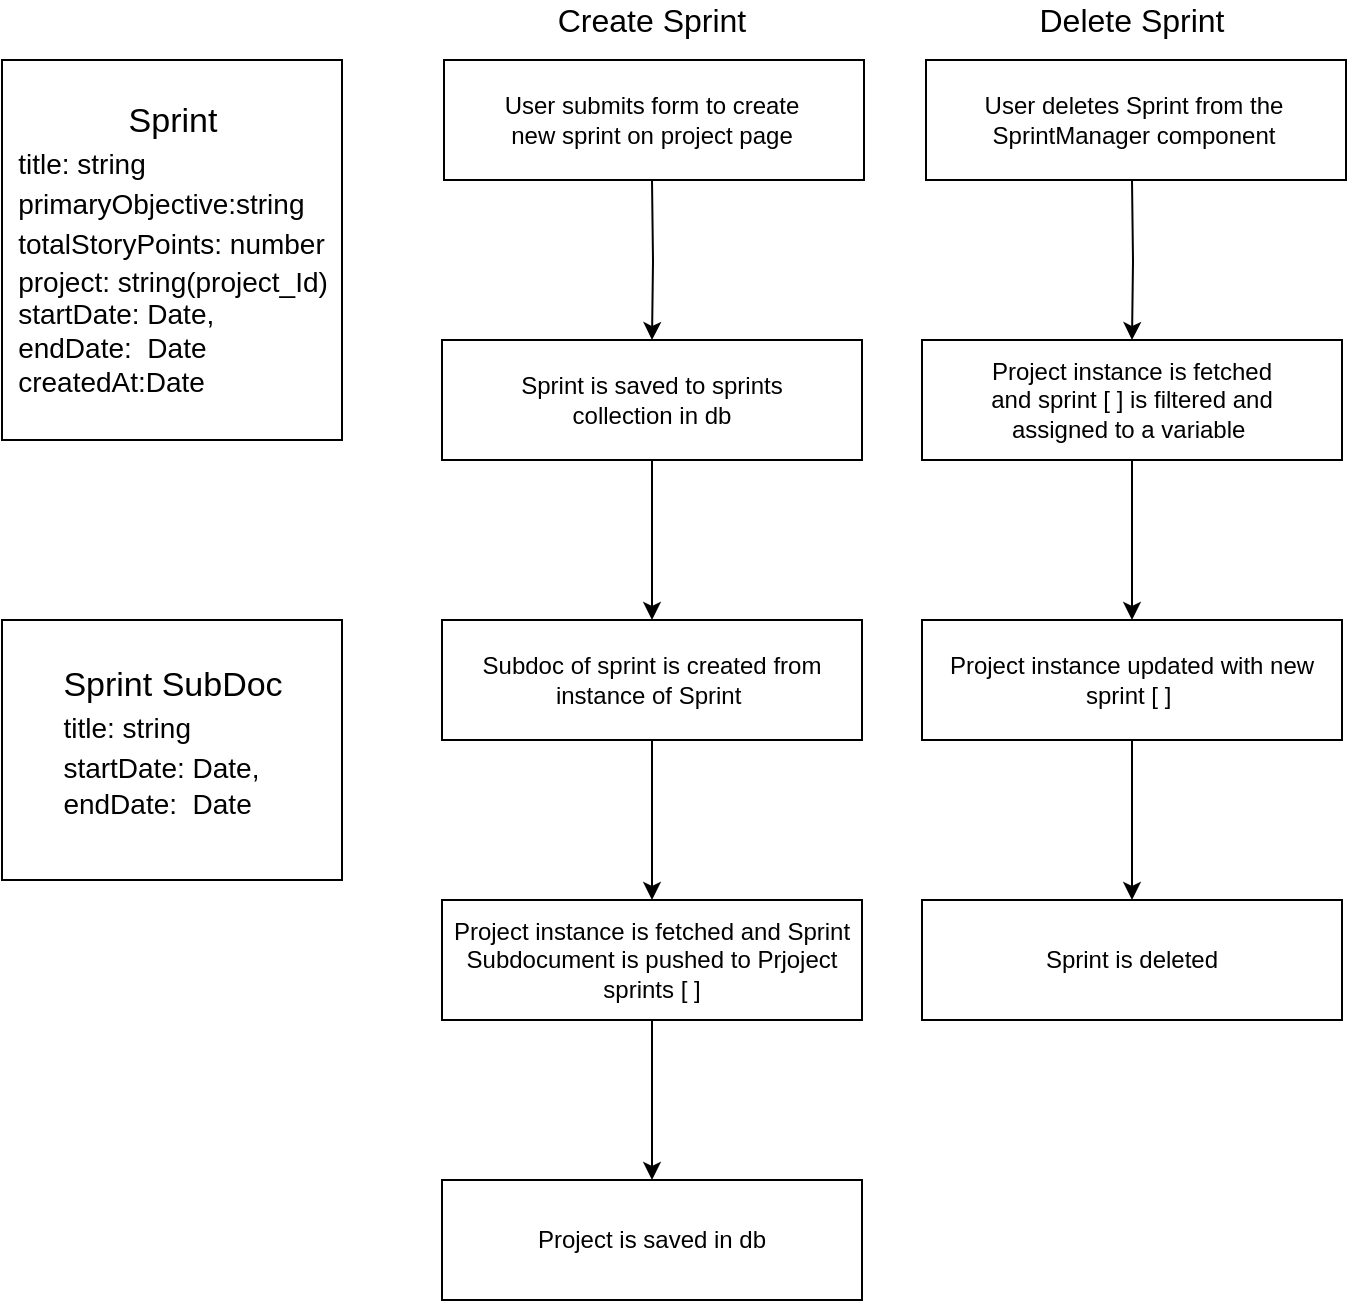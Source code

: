<mxfile version="13.1.1" type="device"><diagram id="C5RBs43oDa-KdzZeNtuy" name="Page-1"><mxGraphModel dx="919" dy="542" grid="1" gridSize="10" guides="1" tooltips="1" connect="1" arrows="1" fold="1" page="1" pageScale="1" pageWidth="827" pageHeight="1169" math="0" shadow="0"><root><mxCell id="WIyWlLk6GJQsqaUBKTNV-0"/><mxCell id="WIyWlLk6GJQsqaUBKTNV-1" parent="WIyWlLk6GJQsqaUBKTNV-0"/><mxCell id="4-Y02HzztyUW3Ec3vnSJ-5" value="" style="group" vertex="1" connectable="0" parent="WIyWlLk6GJQsqaUBKTNV-1"><mxGeometry x="40" y="40" width="170" height="190" as="geometry"/></mxCell><mxCell id="4-Y02HzztyUW3Ec3vnSJ-0" value="" style="rounded=0;whiteSpace=wrap;html=1;" vertex="1" parent="4-Y02HzztyUW3Ec3vnSJ-5"><mxGeometry width="170" height="190" as="geometry"/></mxCell><mxCell id="4-Y02HzztyUW3Ec3vnSJ-1" value="&lt;font style=&quot;font-size: 17px&quot;&gt;Sprint&lt;br&gt;&lt;div style=&quot;text-align: left&quot;&gt;&lt;span style=&quot;font-size: 14px&quot;&gt;title: string&lt;/span&gt;&lt;/div&gt;&lt;div style=&quot;text-align: left&quot;&gt;&lt;span style=&quot;font-size: 14px&quot;&gt;primaryObjective:string&lt;/span&gt;&lt;/div&gt;&lt;div style=&quot;text-align: left&quot;&gt;&lt;span style=&quot;font-size: 14px&quot;&gt;totalStoryPoints: number&lt;/span&gt;&lt;/div&gt;&lt;/font&gt;&lt;font style=&quot;font-size: 14px&quot;&gt;&lt;div style=&quot;text-align: left&quot;&gt;&lt;span&gt;project: string(project_Id)&lt;/span&gt;&lt;/div&gt;&lt;div style=&quot;text-align: left&quot;&gt;&lt;span&gt;startDate: Date,&lt;/span&gt;&lt;/div&gt;&lt;div style=&quot;text-align: left&quot;&gt;&lt;span&gt;endDate:&amp;nbsp; Date&lt;/span&gt;&lt;/div&gt;&lt;div style=&quot;text-align: left&quot;&gt;&lt;span&gt;createdAt:Date&lt;/span&gt;&lt;/div&gt;&lt;/font&gt;" style="text;html=1;strokeColor=none;fillColor=none;align=center;verticalAlign=middle;whiteSpace=wrap;rounded=0;" vertex="1" parent="4-Y02HzztyUW3Ec3vnSJ-5"><mxGeometry x="5.5" width="159" height="190" as="geometry"/></mxCell><mxCell id="4-Y02HzztyUW3Ec3vnSJ-8" value="" style="group" vertex="1" connectable="0" parent="WIyWlLk6GJQsqaUBKTNV-1"><mxGeometry x="261" y="40" width="210" height="60" as="geometry"/></mxCell><mxCell id="4-Y02HzztyUW3Ec3vnSJ-6" value="" style="rounded=0;whiteSpace=wrap;html=1;" vertex="1" parent="4-Y02HzztyUW3Ec3vnSJ-8"><mxGeometry width="210" height="60" as="geometry"/></mxCell><mxCell id="4-Y02HzztyUW3Ec3vnSJ-7" value="User submits form to create new sprint on project page" style="text;html=1;strokeColor=none;fillColor=none;align=center;verticalAlign=middle;whiteSpace=wrap;rounded=0;" vertex="1" parent="4-Y02HzztyUW3Ec3vnSJ-8"><mxGeometry x="24" y="10" width="160" height="40" as="geometry"/></mxCell><mxCell id="4-Y02HzztyUW3Ec3vnSJ-9" value="" style="group" vertex="1" connectable="0" parent="WIyWlLk6GJQsqaUBKTNV-1"><mxGeometry x="260" y="180" width="210" height="60" as="geometry"/></mxCell><mxCell id="4-Y02HzztyUW3Ec3vnSJ-14" value="" style="edgeStyle=orthogonalEdgeStyle;rounded=0;orthogonalLoop=1;jettySize=auto;html=1;" edge="1" parent="4-Y02HzztyUW3Ec3vnSJ-9" source="4-Y02HzztyUW3Ec3vnSJ-10" target="4-Y02HzztyUW3Ec3vnSJ-13"><mxGeometry relative="1" as="geometry"/></mxCell><mxCell id="4-Y02HzztyUW3Ec3vnSJ-10" value="" style="rounded=0;whiteSpace=wrap;html=1;" vertex="1" parent="4-Y02HzztyUW3Ec3vnSJ-9"><mxGeometry width="210" height="60" as="geometry"/></mxCell><mxCell id="4-Y02HzztyUW3Ec3vnSJ-18" value="" style="edgeStyle=orthogonalEdgeStyle;rounded=0;orthogonalLoop=1;jettySize=auto;html=1;" edge="1" parent="4-Y02HzztyUW3Ec3vnSJ-9" source="4-Y02HzztyUW3Ec3vnSJ-13" target="4-Y02HzztyUW3Ec3vnSJ-17"><mxGeometry relative="1" as="geometry"/></mxCell><mxCell id="4-Y02HzztyUW3Ec3vnSJ-13" value="&lt;font face=&quot;helvetica&quot;&gt;Subdoc of sprint is created from instance of Sprint&amp;nbsp;&lt;/font&gt;" style="rounded=0;whiteSpace=wrap;html=1;" vertex="1" parent="4-Y02HzztyUW3Ec3vnSJ-9"><mxGeometry y="140" width="210" height="60" as="geometry"/></mxCell><mxCell id="4-Y02HzztyUW3Ec3vnSJ-20" value="" style="edgeStyle=orthogonalEdgeStyle;rounded=0;orthogonalLoop=1;jettySize=auto;html=1;" edge="1" parent="4-Y02HzztyUW3Ec3vnSJ-9" source="4-Y02HzztyUW3Ec3vnSJ-17" target="4-Y02HzztyUW3Ec3vnSJ-19"><mxGeometry relative="1" as="geometry"/></mxCell><mxCell id="4-Y02HzztyUW3Ec3vnSJ-17" value="&lt;font face=&quot;helvetica&quot;&gt;Project instance is fetched and Sprint Subdocument is pushed to Prjoject sprints [ ]&lt;/font&gt;" style="rounded=0;whiteSpace=wrap;html=1;" vertex="1" parent="4-Y02HzztyUW3Ec3vnSJ-9"><mxGeometry y="280" width="210" height="60" as="geometry"/></mxCell><mxCell id="4-Y02HzztyUW3Ec3vnSJ-19" value="&lt;font face=&quot;helvetica&quot;&gt;Project is saved in db&lt;/font&gt;" style="rounded=0;whiteSpace=wrap;html=1;" vertex="1" parent="4-Y02HzztyUW3Ec3vnSJ-9"><mxGeometry y="420" width="210" height="60" as="geometry"/></mxCell><mxCell id="4-Y02HzztyUW3Ec3vnSJ-11" value="Sprint is saved to sprints collection in db" style="text;html=1;strokeColor=none;fillColor=none;align=center;verticalAlign=middle;whiteSpace=wrap;rounded=0;" vertex="1" parent="4-Y02HzztyUW3Ec3vnSJ-9"><mxGeometry x="25" y="10" width="160" height="40" as="geometry"/></mxCell><mxCell id="4-Y02HzztyUW3Ec3vnSJ-15" value="" style="edgeStyle=orthogonalEdgeStyle;rounded=0;orthogonalLoop=1;jettySize=auto;html=1;" edge="1" parent="WIyWlLk6GJQsqaUBKTNV-1" target="4-Y02HzztyUW3Ec3vnSJ-10"><mxGeometry relative="1" as="geometry"><mxPoint x="365" y="100" as="sourcePoint"/></mxGeometry></mxCell><mxCell id="4-Y02HzztyUW3Ec3vnSJ-21" value="" style="group" vertex="1" connectable="0" parent="WIyWlLk6GJQsqaUBKTNV-1"><mxGeometry x="40" y="320" width="170" height="190" as="geometry"/></mxCell><mxCell id="4-Y02HzztyUW3Ec3vnSJ-24" value="" style="group" vertex="1" connectable="0" parent="4-Y02HzztyUW3Ec3vnSJ-21"><mxGeometry width="170" height="140" as="geometry"/></mxCell><mxCell id="4-Y02HzztyUW3Ec3vnSJ-22" value="" style="rounded=0;whiteSpace=wrap;html=1;" vertex="1" parent="4-Y02HzztyUW3Ec3vnSJ-24"><mxGeometry width="170" height="130" as="geometry"/></mxCell><mxCell id="4-Y02HzztyUW3Ec3vnSJ-23" value="&lt;font style=&quot;font-size: 17px&quot;&gt;Sprint SubDoc&lt;br&gt;&lt;div style=&quot;text-align: left&quot;&gt;&lt;span style=&quot;font-size: 14px&quot;&gt;title: string&lt;/span&gt;&lt;/div&gt;&lt;div style=&quot;text-align: left&quot;&gt;&lt;span style=&quot;font-size: 14px&quot;&gt;startDate: Date,&lt;/span&gt;&lt;br&gt;&lt;/div&gt;&lt;/font&gt;&lt;font style=&quot;font-size: 14px&quot;&gt;&lt;div style=&quot;text-align: left&quot;&gt;&lt;span&gt;endDate:&amp;nbsp; Date&lt;/span&gt;&lt;/div&gt;&lt;div style=&quot;text-align: left&quot;&gt;&lt;br&gt;&lt;/div&gt;&lt;/font&gt;" style="text;html=1;strokeColor=none;fillColor=none;align=center;verticalAlign=middle;whiteSpace=wrap;rounded=0;" vertex="1" parent="4-Y02HzztyUW3Ec3vnSJ-24"><mxGeometry x="5.5" width="159" height="140" as="geometry"/></mxCell><mxCell id="4-Y02HzztyUW3Ec3vnSJ-26" value="&lt;font style=&quot;font-size: 16px&quot;&gt;Create Sprint&lt;/font&gt;" style="text;html=1;strokeColor=none;fillColor=none;align=center;verticalAlign=middle;whiteSpace=wrap;rounded=0;" vertex="1" parent="WIyWlLk6GJQsqaUBKTNV-1"><mxGeometry x="295" y="10" width="140" height="20" as="geometry"/></mxCell><mxCell id="4-Y02HzztyUW3Ec3vnSJ-27" value="" style="group" vertex="1" connectable="0" parent="WIyWlLk6GJQsqaUBKTNV-1"><mxGeometry x="502" y="40" width="210" height="60" as="geometry"/></mxCell><mxCell id="4-Y02HzztyUW3Ec3vnSJ-28" value="" style="rounded=0;whiteSpace=wrap;html=1;" vertex="1" parent="4-Y02HzztyUW3Ec3vnSJ-27"><mxGeometry width="210" height="60" as="geometry"/></mxCell><mxCell id="4-Y02HzztyUW3Ec3vnSJ-29" value="User deletes Sprint from the SprintManager component" style="text;html=1;strokeColor=none;fillColor=none;align=center;verticalAlign=middle;whiteSpace=wrap;rounded=0;" vertex="1" parent="4-Y02HzztyUW3Ec3vnSJ-27"><mxGeometry x="24" y="10" width="160" height="40" as="geometry"/></mxCell><mxCell id="4-Y02HzztyUW3Ec3vnSJ-30" value="" style="group" vertex="1" connectable="0" parent="WIyWlLk6GJQsqaUBKTNV-1"><mxGeometry x="500" y="180" width="210" height="60" as="geometry"/></mxCell><mxCell id="4-Y02HzztyUW3Ec3vnSJ-31" value="" style="edgeStyle=orthogonalEdgeStyle;rounded=0;orthogonalLoop=1;jettySize=auto;html=1;" edge="1" parent="4-Y02HzztyUW3Ec3vnSJ-30" source="4-Y02HzztyUW3Ec3vnSJ-32" target="4-Y02HzztyUW3Ec3vnSJ-34"><mxGeometry relative="1" as="geometry"/></mxCell><mxCell id="4-Y02HzztyUW3Ec3vnSJ-32" value="" style="rounded=0;whiteSpace=wrap;html=1;" vertex="1" parent="4-Y02HzztyUW3Ec3vnSJ-30"><mxGeometry width="210" height="60" as="geometry"/></mxCell><mxCell id="4-Y02HzztyUW3Ec3vnSJ-33" value="" style="edgeStyle=orthogonalEdgeStyle;rounded=0;orthogonalLoop=1;jettySize=auto;html=1;" edge="1" parent="4-Y02HzztyUW3Ec3vnSJ-30" source="4-Y02HzztyUW3Ec3vnSJ-34" target="4-Y02HzztyUW3Ec3vnSJ-36"><mxGeometry relative="1" as="geometry"/></mxCell><mxCell id="4-Y02HzztyUW3Ec3vnSJ-34" value="&lt;font face=&quot;helvetica&quot;&gt;Project instance updated with new sprint [ ]&amp;nbsp;&lt;/font&gt;" style="rounded=0;whiteSpace=wrap;html=1;" vertex="1" parent="4-Y02HzztyUW3Ec3vnSJ-30"><mxGeometry y="140" width="210" height="60" as="geometry"/></mxCell><mxCell id="4-Y02HzztyUW3Ec3vnSJ-36" value="&lt;font face=&quot;helvetica&quot;&gt;Sprint is deleted&lt;/font&gt;" style="rounded=0;whiteSpace=wrap;html=1;" vertex="1" parent="4-Y02HzztyUW3Ec3vnSJ-30"><mxGeometry y="280" width="210" height="60" as="geometry"/></mxCell><mxCell id="4-Y02HzztyUW3Ec3vnSJ-38" value="&lt;span style=&quot;font-family: &amp;#34;helvetica&amp;#34;&quot;&gt;Project instance is fetched and sprint [ ] is filtered and assigned to a variable&amp;nbsp;&lt;/span&gt;" style="text;html=1;strokeColor=none;fillColor=none;align=center;verticalAlign=middle;whiteSpace=wrap;rounded=0;" vertex="1" parent="4-Y02HzztyUW3Ec3vnSJ-30"><mxGeometry x="25" y="10" width="160" height="40" as="geometry"/></mxCell><mxCell id="4-Y02HzztyUW3Ec3vnSJ-39" value="" style="edgeStyle=orthogonalEdgeStyle;rounded=0;orthogonalLoop=1;jettySize=auto;html=1;" edge="1" parent="WIyWlLk6GJQsqaUBKTNV-1" target="4-Y02HzztyUW3Ec3vnSJ-32"><mxGeometry relative="1" as="geometry"><mxPoint x="605" y="100" as="sourcePoint"/></mxGeometry></mxCell><mxCell id="4-Y02HzztyUW3Ec3vnSJ-40" value="&lt;font style=&quot;font-size: 16px&quot;&gt;Delete Sprint&lt;/font&gt;" style="text;html=1;strokeColor=none;fillColor=none;align=center;verticalAlign=middle;whiteSpace=wrap;rounded=0;" vertex="1" parent="WIyWlLk6GJQsqaUBKTNV-1"><mxGeometry x="535" y="10" width="140" height="20" as="geometry"/></mxCell></root></mxGraphModel></diagram></mxfile>